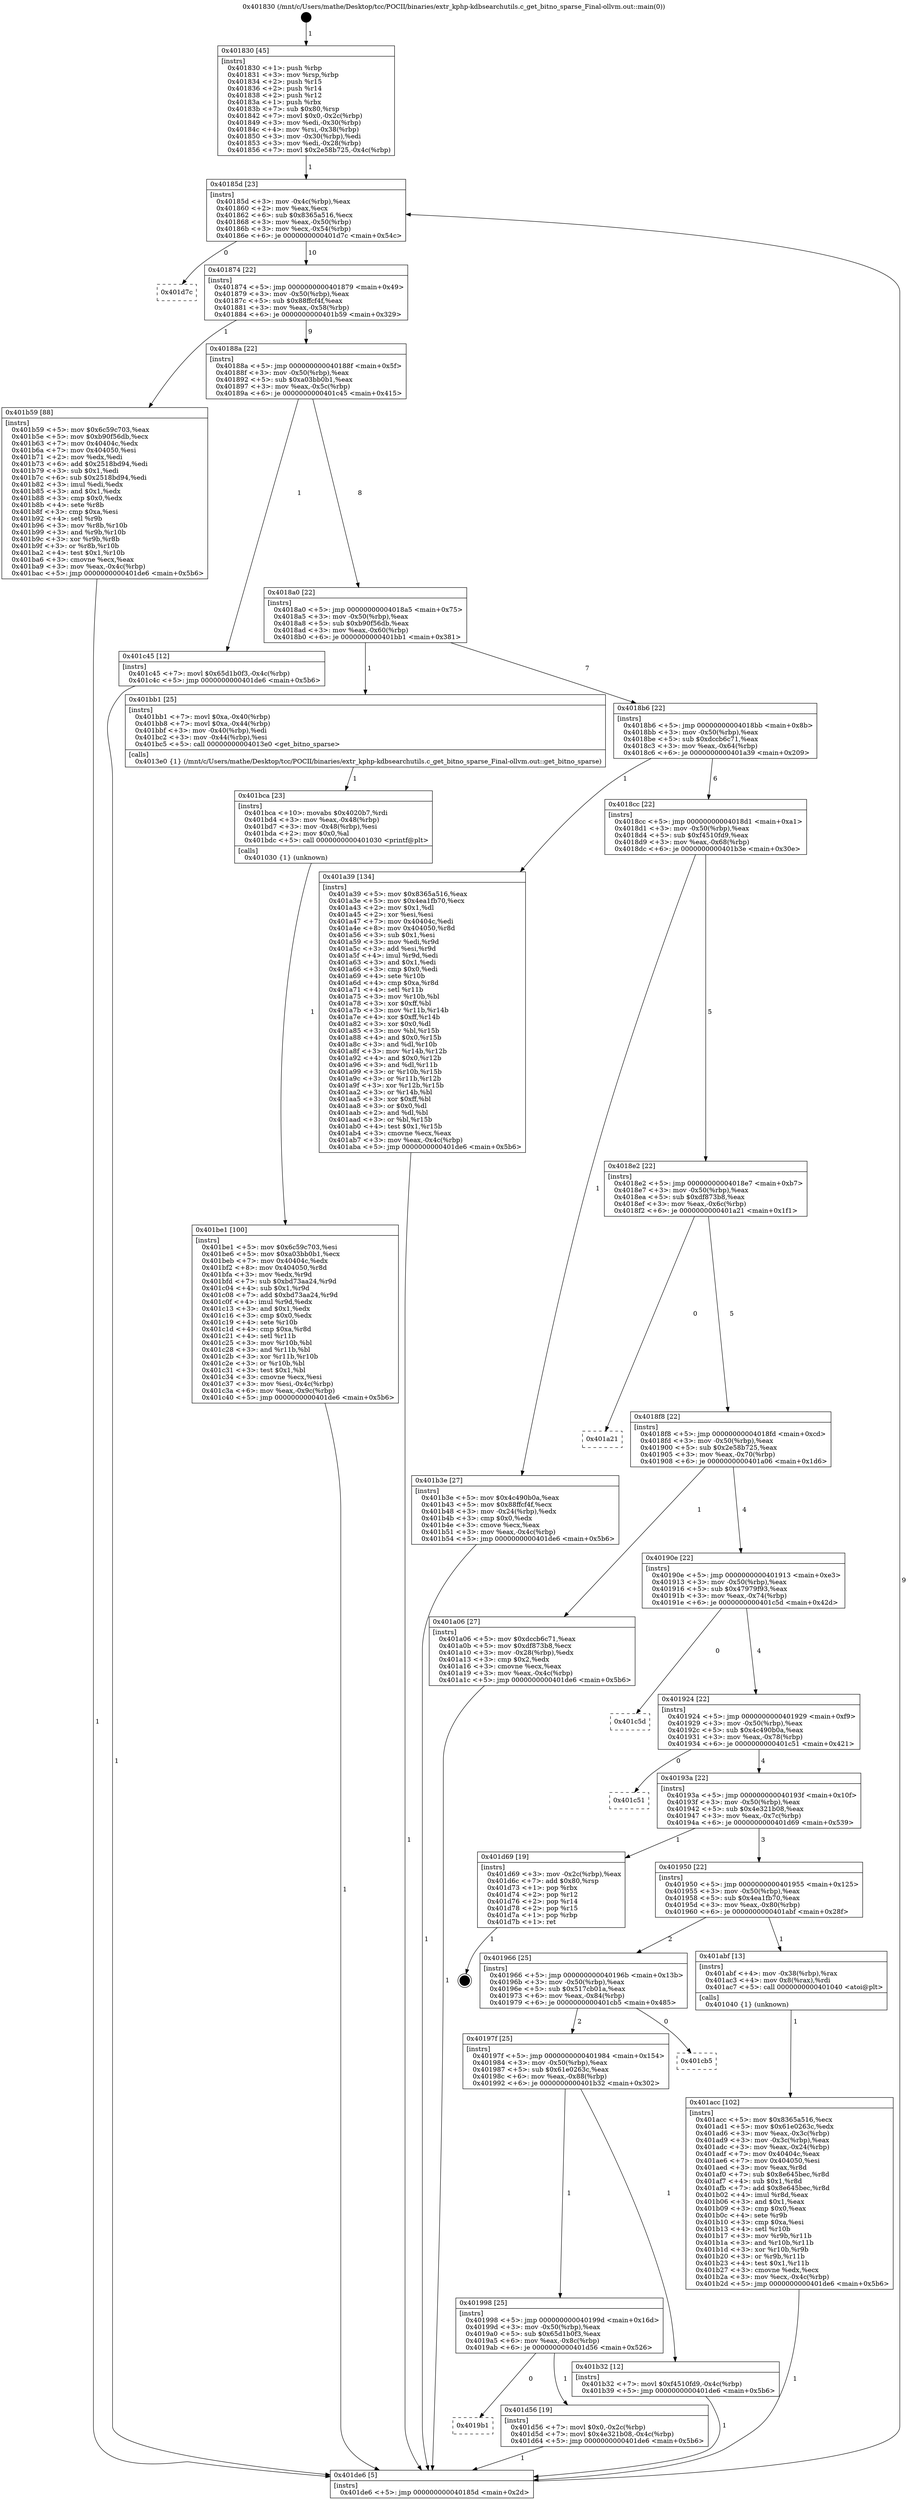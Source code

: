 digraph "0x401830" {
  label = "0x401830 (/mnt/c/Users/mathe/Desktop/tcc/POCII/binaries/extr_kphp-kdbsearchutils.c_get_bitno_sparse_Final-ollvm.out::main(0))"
  labelloc = "t"
  node[shape=record]

  Entry [label="",width=0.3,height=0.3,shape=circle,fillcolor=black,style=filled]
  "0x40185d" [label="{
     0x40185d [23]\l
     | [instrs]\l
     &nbsp;&nbsp;0x40185d \<+3\>: mov -0x4c(%rbp),%eax\l
     &nbsp;&nbsp;0x401860 \<+2\>: mov %eax,%ecx\l
     &nbsp;&nbsp;0x401862 \<+6\>: sub $0x8365a516,%ecx\l
     &nbsp;&nbsp;0x401868 \<+3\>: mov %eax,-0x50(%rbp)\l
     &nbsp;&nbsp;0x40186b \<+3\>: mov %ecx,-0x54(%rbp)\l
     &nbsp;&nbsp;0x40186e \<+6\>: je 0000000000401d7c \<main+0x54c\>\l
  }"]
  "0x401d7c" [label="{
     0x401d7c\l
  }", style=dashed]
  "0x401874" [label="{
     0x401874 [22]\l
     | [instrs]\l
     &nbsp;&nbsp;0x401874 \<+5\>: jmp 0000000000401879 \<main+0x49\>\l
     &nbsp;&nbsp;0x401879 \<+3\>: mov -0x50(%rbp),%eax\l
     &nbsp;&nbsp;0x40187c \<+5\>: sub $0x88ffcf4f,%eax\l
     &nbsp;&nbsp;0x401881 \<+3\>: mov %eax,-0x58(%rbp)\l
     &nbsp;&nbsp;0x401884 \<+6\>: je 0000000000401b59 \<main+0x329\>\l
  }"]
  Exit [label="",width=0.3,height=0.3,shape=circle,fillcolor=black,style=filled,peripheries=2]
  "0x401b59" [label="{
     0x401b59 [88]\l
     | [instrs]\l
     &nbsp;&nbsp;0x401b59 \<+5\>: mov $0x6c59c703,%eax\l
     &nbsp;&nbsp;0x401b5e \<+5\>: mov $0xb90f56db,%ecx\l
     &nbsp;&nbsp;0x401b63 \<+7\>: mov 0x40404c,%edx\l
     &nbsp;&nbsp;0x401b6a \<+7\>: mov 0x404050,%esi\l
     &nbsp;&nbsp;0x401b71 \<+2\>: mov %edx,%edi\l
     &nbsp;&nbsp;0x401b73 \<+6\>: add $0x2518bd94,%edi\l
     &nbsp;&nbsp;0x401b79 \<+3\>: sub $0x1,%edi\l
     &nbsp;&nbsp;0x401b7c \<+6\>: sub $0x2518bd94,%edi\l
     &nbsp;&nbsp;0x401b82 \<+3\>: imul %edi,%edx\l
     &nbsp;&nbsp;0x401b85 \<+3\>: and $0x1,%edx\l
     &nbsp;&nbsp;0x401b88 \<+3\>: cmp $0x0,%edx\l
     &nbsp;&nbsp;0x401b8b \<+4\>: sete %r8b\l
     &nbsp;&nbsp;0x401b8f \<+3\>: cmp $0xa,%esi\l
     &nbsp;&nbsp;0x401b92 \<+4\>: setl %r9b\l
     &nbsp;&nbsp;0x401b96 \<+3\>: mov %r8b,%r10b\l
     &nbsp;&nbsp;0x401b99 \<+3\>: and %r9b,%r10b\l
     &nbsp;&nbsp;0x401b9c \<+3\>: xor %r9b,%r8b\l
     &nbsp;&nbsp;0x401b9f \<+3\>: or %r8b,%r10b\l
     &nbsp;&nbsp;0x401ba2 \<+4\>: test $0x1,%r10b\l
     &nbsp;&nbsp;0x401ba6 \<+3\>: cmovne %ecx,%eax\l
     &nbsp;&nbsp;0x401ba9 \<+3\>: mov %eax,-0x4c(%rbp)\l
     &nbsp;&nbsp;0x401bac \<+5\>: jmp 0000000000401de6 \<main+0x5b6\>\l
  }"]
  "0x40188a" [label="{
     0x40188a [22]\l
     | [instrs]\l
     &nbsp;&nbsp;0x40188a \<+5\>: jmp 000000000040188f \<main+0x5f\>\l
     &nbsp;&nbsp;0x40188f \<+3\>: mov -0x50(%rbp),%eax\l
     &nbsp;&nbsp;0x401892 \<+5\>: sub $0xa03bb0b1,%eax\l
     &nbsp;&nbsp;0x401897 \<+3\>: mov %eax,-0x5c(%rbp)\l
     &nbsp;&nbsp;0x40189a \<+6\>: je 0000000000401c45 \<main+0x415\>\l
  }"]
  "0x4019b1" [label="{
     0x4019b1\l
  }", style=dashed]
  "0x401c45" [label="{
     0x401c45 [12]\l
     | [instrs]\l
     &nbsp;&nbsp;0x401c45 \<+7\>: movl $0x65d1b0f3,-0x4c(%rbp)\l
     &nbsp;&nbsp;0x401c4c \<+5\>: jmp 0000000000401de6 \<main+0x5b6\>\l
  }"]
  "0x4018a0" [label="{
     0x4018a0 [22]\l
     | [instrs]\l
     &nbsp;&nbsp;0x4018a0 \<+5\>: jmp 00000000004018a5 \<main+0x75\>\l
     &nbsp;&nbsp;0x4018a5 \<+3\>: mov -0x50(%rbp),%eax\l
     &nbsp;&nbsp;0x4018a8 \<+5\>: sub $0xb90f56db,%eax\l
     &nbsp;&nbsp;0x4018ad \<+3\>: mov %eax,-0x60(%rbp)\l
     &nbsp;&nbsp;0x4018b0 \<+6\>: je 0000000000401bb1 \<main+0x381\>\l
  }"]
  "0x401d56" [label="{
     0x401d56 [19]\l
     | [instrs]\l
     &nbsp;&nbsp;0x401d56 \<+7\>: movl $0x0,-0x2c(%rbp)\l
     &nbsp;&nbsp;0x401d5d \<+7\>: movl $0x4e321b08,-0x4c(%rbp)\l
     &nbsp;&nbsp;0x401d64 \<+5\>: jmp 0000000000401de6 \<main+0x5b6\>\l
  }"]
  "0x401bb1" [label="{
     0x401bb1 [25]\l
     | [instrs]\l
     &nbsp;&nbsp;0x401bb1 \<+7\>: movl $0xa,-0x40(%rbp)\l
     &nbsp;&nbsp;0x401bb8 \<+7\>: movl $0xa,-0x44(%rbp)\l
     &nbsp;&nbsp;0x401bbf \<+3\>: mov -0x40(%rbp),%edi\l
     &nbsp;&nbsp;0x401bc2 \<+3\>: mov -0x44(%rbp),%esi\l
     &nbsp;&nbsp;0x401bc5 \<+5\>: call 00000000004013e0 \<get_bitno_sparse\>\l
     | [calls]\l
     &nbsp;&nbsp;0x4013e0 \{1\} (/mnt/c/Users/mathe/Desktop/tcc/POCII/binaries/extr_kphp-kdbsearchutils.c_get_bitno_sparse_Final-ollvm.out::get_bitno_sparse)\l
  }"]
  "0x4018b6" [label="{
     0x4018b6 [22]\l
     | [instrs]\l
     &nbsp;&nbsp;0x4018b6 \<+5\>: jmp 00000000004018bb \<main+0x8b\>\l
     &nbsp;&nbsp;0x4018bb \<+3\>: mov -0x50(%rbp),%eax\l
     &nbsp;&nbsp;0x4018be \<+5\>: sub $0xdccb6c71,%eax\l
     &nbsp;&nbsp;0x4018c3 \<+3\>: mov %eax,-0x64(%rbp)\l
     &nbsp;&nbsp;0x4018c6 \<+6\>: je 0000000000401a39 \<main+0x209\>\l
  }"]
  "0x401be1" [label="{
     0x401be1 [100]\l
     | [instrs]\l
     &nbsp;&nbsp;0x401be1 \<+5\>: mov $0x6c59c703,%esi\l
     &nbsp;&nbsp;0x401be6 \<+5\>: mov $0xa03bb0b1,%ecx\l
     &nbsp;&nbsp;0x401beb \<+7\>: mov 0x40404c,%edx\l
     &nbsp;&nbsp;0x401bf2 \<+8\>: mov 0x404050,%r8d\l
     &nbsp;&nbsp;0x401bfa \<+3\>: mov %edx,%r9d\l
     &nbsp;&nbsp;0x401bfd \<+7\>: sub $0xbd73aa24,%r9d\l
     &nbsp;&nbsp;0x401c04 \<+4\>: sub $0x1,%r9d\l
     &nbsp;&nbsp;0x401c08 \<+7\>: add $0xbd73aa24,%r9d\l
     &nbsp;&nbsp;0x401c0f \<+4\>: imul %r9d,%edx\l
     &nbsp;&nbsp;0x401c13 \<+3\>: and $0x1,%edx\l
     &nbsp;&nbsp;0x401c16 \<+3\>: cmp $0x0,%edx\l
     &nbsp;&nbsp;0x401c19 \<+4\>: sete %r10b\l
     &nbsp;&nbsp;0x401c1d \<+4\>: cmp $0xa,%r8d\l
     &nbsp;&nbsp;0x401c21 \<+4\>: setl %r11b\l
     &nbsp;&nbsp;0x401c25 \<+3\>: mov %r10b,%bl\l
     &nbsp;&nbsp;0x401c28 \<+3\>: and %r11b,%bl\l
     &nbsp;&nbsp;0x401c2b \<+3\>: xor %r11b,%r10b\l
     &nbsp;&nbsp;0x401c2e \<+3\>: or %r10b,%bl\l
     &nbsp;&nbsp;0x401c31 \<+3\>: test $0x1,%bl\l
     &nbsp;&nbsp;0x401c34 \<+3\>: cmovne %ecx,%esi\l
     &nbsp;&nbsp;0x401c37 \<+3\>: mov %esi,-0x4c(%rbp)\l
     &nbsp;&nbsp;0x401c3a \<+6\>: mov %eax,-0x9c(%rbp)\l
     &nbsp;&nbsp;0x401c40 \<+5\>: jmp 0000000000401de6 \<main+0x5b6\>\l
  }"]
  "0x401a39" [label="{
     0x401a39 [134]\l
     | [instrs]\l
     &nbsp;&nbsp;0x401a39 \<+5\>: mov $0x8365a516,%eax\l
     &nbsp;&nbsp;0x401a3e \<+5\>: mov $0x4ea1fb70,%ecx\l
     &nbsp;&nbsp;0x401a43 \<+2\>: mov $0x1,%dl\l
     &nbsp;&nbsp;0x401a45 \<+2\>: xor %esi,%esi\l
     &nbsp;&nbsp;0x401a47 \<+7\>: mov 0x40404c,%edi\l
     &nbsp;&nbsp;0x401a4e \<+8\>: mov 0x404050,%r8d\l
     &nbsp;&nbsp;0x401a56 \<+3\>: sub $0x1,%esi\l
     &nbsp;&nbsp;0x401a59 \<+3\>: mov %edi,%r9d\l
     &nbsp;&nbsp;0x401a5c \<+3\>: add %esi,%r9d\l
     &nbsp;&nbsp;0x401a5f \<+4\>: imul %r9d,%edi\l
     &nbsp;&nbsp;0x401a63 \<+3\>: and $0x1,%edi\l
     &nbsp;&nbsp;0x401a66 \<+3\>: cmp $0x0,%edi\l
     &nbsp;&nbsp;0x401a69 \<+4\>: sete %r10b\l
     &nbsp;&nbsp;0x401a6d \<+4\>: cmp $0xa,%r8d\l
     &nbsp;&nbsp;0x401a71 \<+4\>: setl %r11b\l
     &nbsp;&nbsp;0x401a75 \<+3\>: mov %r10b,%bl\l
     &nbsp;&nbsp;0x401a78 \<+3\>: xor $0xff,%bl\l
     &nbsp;&nbsp;0x401a7b \<+3\>: mov %r11b,%r14b\l
     &nbsp;&nbsp;0x401a7e \<+4\>: xor $0xff,%r14b\l
     &nbsp;&nbsp;0x401a82 \<+3\>: xor $0x0,%dl\l
     &nbsp;&nbsp;0x401a85 \<+3\>: mov %bl,%r15b\l
     &nbsp;&nbsp;0x401a88 \<+4\>: and $0x0,%r15b\l
     &nbsp;&nbsp;0x401a8c \<+3\>: and %dl,%r10b\l
     &nbsp;&nbsp;0x401a8f \<+3\>: mov %r14b,%r12b\l
     &nbsp;&nbsp;0x401a92 \<+4\>: and $0x0,%r12b\l
     &nbsp;&nbsp;0x401a96 \<+3\>: and %dl,%r11b\l
     &nbsp;&nbsp;0x401a99 \<+3\>: or %r10b,%r15b\l
     &nbsp;&nbsp;0x401a9c \<+3\>: or %r11b,%r12b\l
     &nbsp;&nbsp;0x401a9f \<+3\>: xor %r12b,%r15b\l
     &nbsp;&nbsp;0x401aa2 \<+3\>: or %r14b,%bl\l
     &nbsp;&nbsp;0x401aa5 \<+3\>: xor $0xff,%bl\l
     &nbsp;&nbsp;0x401aa8 \<+3\>: or $0x0,%dl\l
     &nbsp;&nbsp;0x401aab \<+2\>: and %dl,%bl\l
     &nbsp;&nbsp;0x401aad \<+3\>: or %bl,%r15b\l
     &nbsp;&nbsp;0x401ab0 \<+4\>: test $0x1,%r15b\l
     &nbsp;&nbsp;0x401ab4 \<+3\>: cmovne %ecx,%eax\l
     &nbsp;&nbsp;0x401ab7 \<+3\>: mov %eax,-0x4c(%rbp)\l
     &nbsp;&nbsp;0x401aba \<+5\>: jmp 0000000000401de6 \<main+0x5b6\>\l
  }"]
  "0x4018cc" [label="{
     0x4018cc [22]\l
     | [instrs]\l
     &nbsp;&nbsp;0x4018cc \<+5\>: jmp 00000000004018d1 \<main+0xa1\>\l
     &nbsp;&nbsp;0x4018d1 \<+3\>: mov -0x50(%rbp),%eax\l
     &nbsp;&nbsp;0x4018d4 \<+5\>: sub $0xf4510fd9,%eax\l
     &nbsp;&nbsp;0x4018d9 \<+3\>: mov %eax,-0x68(%rbp)\l
     &nbsp;&nbsp;0x4018dc \<+6\>: je 0000000000401b3e \<main+0x30e\>\l
  }"]
  "0x401bca" [label="{
     0x401bca [23]\l
     | [instrs]\l
     &nbsp;&nbsp;0x401bca \<+10\>: movabs $0x4020b7,%rdi\l
     &nbsp;&nbsp;0x401bd4 \<+3\>: mov %eax,-0x48(%rbp)\l
     &nbsp;&nbsp;0x401bd7 \<+3\>: mov -0x48(%rbp),%esi\l
     &nbsp;&nbsp;0x401bda \<+2\>: mov $0x0,%al\l
     &nbsp;&nbsp;0x401bdc \<+5\>: call 0000000000401030 \<printf@plt\>\l
     | [calls]\l
     &nbsp;&nbsp;0x401030 \{1\} (unknown)\l
  }"]
  "0x401b3e" [label="{
     0x401b3e [27]\l
     | [instrs]\l
     &nbsp;&nbsp;0x401b3e \<+5\>: mov $0x4c490b0a,%eax\l
     &nbsp;&nbsp;0x401b43 \<+5\>: mov $0x88ffcf4f,%ecx\l
     &nbsp;&nbsp;0x401b48 \<+3\>: mov -0x24(%rbp),%edx\l
     &nbsp;&nbsp;0x401b4b \<+3\>: cmp $0x0,%edx\l
     &nbsp;&nbsp;0x401b4e \<+3\>: cmove %ecx,%eax\l
     &nbsp;&nbsp;0x401b51 \<+3\>: mov %eax,-0x4c(%rbp)\l
     &nbsp;&nbsp;0x401b54 \<+5\>: jmp 0000000000401de6 \<main+0x5b6\>\l
  }"]
  "0x4018e2" [label="{
     0x4018e2 [22]\l
     | [instrs]\l
     &nbsp;&nbsp;0x4018e2 \<+5\>: jmp 00000000004018e7 \<main+0xb7\>\l
     &nbsp;&nbsp;0x4018e7 \<+3\>: mov -0x50(%rbp),%eax\l
     &nbsp;&nbsp;0x4018ea \<+5\>: sub $0xdf873b8,%eax\l
     &nbsp;&nbsp;0x4018ef \<+3\>: mov %eax,-0x6c(%rbp)\l
     &nbsp;&nbsp;0x4018f2 \<+6\>: je 0000000000401a21 \<main+0x1f1\>\l
  }"]
  "0x401998" [label="{
     0x401998 [25]\l
     | [instrs]\l
     &nbsp;&nbsp;0x401998 \<+5\>: jmp 000000000040199d \<main+0x16d\>\l
     &nbsp;&nbsp;0x40199d \<+3\>: mov -0x50(%rbp),%eax\l
     &nbsp;&nbsp;0x4019a0 \<+5\>: sub $0x65d1b0f3,%eax\l
     &nbsp;&nbsp;0x4019a5 \<+6\>: mov %eax,-0x8c(%rbp)\l
     &nbsp;&nbsp;0x4019ab \<+6\>: je 0000000000401d56 \<main+0x526\>\l
  }"]
  "0x401a21" [label="{
     0x401a21\l
  }", style=dashed]
  "0x4018f8" [label="{
     0x4018f8 [22]\l
     | [instrs]\l
     &nbsp;&nbsp;0x4018f8 \<+5\>: jmp 00000000004018fd \<main+0xcd\>\l
     &nbsp;&nbsp;0x4018fd \<+3\>: mov -0x50(%rbp),%eax\l
     &nbsp;&nbsp;0x401900 \<+5\>: sub $0x2e58b725,%eax\l
     &nbsp;&nbsp;0x401905 \<+3\>: mov %eax,-0x70(%rbp)\l
     &nbsp;&nbsp;0x401908 \<+6\>: je 0000000000401a06 \<main+0x1d6\>\l
  }"]
  "0x401b32" [label="{
     0x401b32 [12]\l
     | [instrs]\l
     &nbsp;&nbsp;0x401b32 \<+7\>: movl $0xf4510fd9,-0x4c(%rbp)\l
     &nbsp;&nbsp;0x401b39 \<+5\>: jmp 0000000000401de6 \<main+0x5b6\>\l
  }"]
  "0x401a06" [label="{
     0x401a06 [27]\l
     | [instrs]\l
     &nbsp;&nbsp;0x401a06 \<+5\>: mov $0xdccb6c71,%eax\l
     &nbsp;&nbsp;0x401a0b \<+5\>: mov $0xdf873b8,%ecx\l
     &nbsp;&nbsp;0x401a10 \<+3\>: mov -0x28(%rbp),%edx\l
     &nbsp;&nbsp;0x401a13 \<+3\>: cmp $0x2,%edx\l
     &nbsp;&nbsp;0x401a16 \<+3\>: cmovne %ecx,%eax\l
     &nbsp;&nbsp;0x401a19 \<+3\>: mov %eax,-0x4c(%rbp)\l
     &nbsp;&nbsp;0x401a1c \<+5\>: jmp 0000000000401de6 \<main+0x5b6\>\l
  }"]
  "0x40190e" [label="{
     0x40190e [22]\l
     | [instrs]\l
     &nbsp;&nbsp;0x40190e \<+5\>: jmp 0000000000401913 \<main+0xe3\>\l
     &nbsp;&nbsp;0x401913 \<+3\>: mov -0x50(%rbp),%eax\l
     &nbsp;&nbsp;0x401916 \<+5\>: sub $0x47979f93,%eax\l
     &nbsp;&nbsp;0x40191b \<+3\>: mov %eax,-0x74(%rbp)\l
     &nbsp;&nbsp;0x40191e \<+6\>: je 0000000000401c5d \<main+0x42d\>\l
  }"]
  "0x401de6" [label="{
     0x401de6 [5]\l
     | [instrs]\l
     &nbsp;&nbsp;0x401de6 \<+5\>: jmp 000000000040185d \<main+0x2d\>\l
  }"]
  "0x401830" [label="{
     0x401830 [45]\l
     | [instrs]\l
     &nbsp;&nbsp;0x401830 \<+1\>: push %rbp\l
     &nbsp;&nbsp;0x401831 \<+3\>: mov %rsp,%rbp\l
     &nbsp;&nbsp;0x401834 \<+2\>: push %r15\l
     &nbsp;&nbsp;0x401836 \<+2\>: push %r14\l
     &nbsp;&nbsp;0x401838 \<+2\>: push %r12\l
     &nbsp;&nbsp;0x40183a \<+1\>: push %rbx\l
     &nbsp;&nbsp;0x40183b \<+7\>: sub $0x80,%rsp\l
     &nbsp;&nbsp;0x401842 \<+7\>: movl $0x0,-0x2c(%rbp)\l
     &nbsp;&nbsp;0x401849 \<+3\>: mov %edi,-0x30(%rbp)\l
     &nbsp;&nbsp;0x40184c \<+4\>: mov %rsi,-0x38(%rbp)\l
     &nbsp;&nbsp;0x401850 \<+3\>: mov -0x30(%rbp),%edi\l
     &nbsp;&nbsp;0x401853 \<+3\>: mov %edi,-0x28(%rbp)\l
     &nbsp;&nbsp;0x401856 \<+7\>: movl $0x2e58b725,-0x4c(%rbp)\l
  }"]
  "0x40197f" [label="{
     0x40197f [25]\l
     | [instrs]\l
     &nbsp;&nbsp;0x40197f \<+5\>: jmp 0000000000401984 \<main+0x154\>\l
     &nbsp;&nbsp;0x401984 \<+3\>: mov -0x50(%rbp),%eax\l
     &nbsp;&nbsp;0x401987 \<+5\>: sub $0x61e0263c,%eax\l
     &nbsp;&nbsp;0x40198c \<+6\>: mov %eax,-0x88(%rbp)\l
     &nbsp;&nbsp;0x401992 \<+6\>: je 0000000000401b32 \<main+0x302\>\l
  }"]
  "0x401c5d" [label="{
     0x401c5d\l
  }", style=dashed]
  "0x401924" [label="{
     0x401924 [22]\l
     | [instrs]\l
     &nbsp;&nbsp;0x401924 \<+5\>: jmp 0000000000401929 \<main+0xf9\>\l
     &nbsp;&nbsp;0x401929 \<+3\>: mov -0x50(%rbp),%eax\l
     &nbsp;&nbsp;0x40192c \<+5\>: sub $0x4c490b0a,%eax\l
     &nbsp;&nbsp;0x401931 \<+3\>: mov %eax,-0x78(%rbp)\l
     &nbsp;&nbsp;0x401934 \<+6\>: je 0000000000401c51 \<main+0x421\>\l
  }"]
  "0x401cb5" [label="{
     0x401cb5\l
  }", style=dashed]
  "0x401c51" [label="{
     0x401c51\l
  }", style=dashed]
  "0x40193a" [label="{
     0x40193a [22]\l
     | [instrs]\l
     &nbsp;&nbsp;0x40193a \<+5\>: jmp 000000000040193f \<main+0x10f\>\l
     &nbsp;&nbsp;0x40193f \<+3\>: mov -0x50(%rbp),%eax\l
     &nbsp;&nbsp;0x401942 \<+5\>: sub $0x4e321b08,%eax\l
     &nbsp;&nbsp;0x401947 \<+3\>: mov %eax,-0x7c(%rbp)\l
     &nbsp;&nbsp;0x40194a \<+6\>: je 0000000000401d69 \<main+0x539\>\l
  }"]
  "0x401acc" [label="{
     0x401acc [102]\l
     | [instrs]\l
     &nbsp;&nbsp;0x401acc \<+5\>: mov $0x8365a516,%ecx\l
     &nbsp;&nbsp;0x401ad1 \<+5\>: mov $0x61e0263c,%edx\l
     &nbsp;&nbsp;0x401ad6 \<+3\>: mov %eax,-0x3c(%rbp)\l
     &nbsp;&nbsp;0x401ad9 \<+3\>: mov -0x3c(%rbp),%eax\l
     &nbsp;&nbsp;0x401adc \<+3\>: mov %eax,-0x24(%rbp)\l
     &nbsp;&nbsp;0x401adf \<+7\>: mov 0x40404c,%eax\l
     &nbsp;&nbsp;0x401ae6 \<+7\>: mov 0x404050,%esi\l
     &nbsp;&nbsp;0x401aed \<+3\>: mov %eax,%r8d\l
     &nbsp;&nbsp;0x401af0 \<+7\>: sub $0x8e645bec,%r8d\l
     &nbsp;&nbsp;0x401af7 \<+4\>: sub $0x1,%r8d\l
     &nbsp;&nbsp;0x401afb \<+7\>: add $0x8e645bec,%r8d\l
     &nbsp;&nbsp;0x401b02 \<+4\>: imul %r8d,%eax\l
     &nbsp;&nbsp;0x401b06 \<+3\>: and $0x1,%eax\l
     &nbsp;&nbsp;0x401b09 \<+3\>: cmp $0x0,%eax\l
     &nbsp;&nbsp;0x401b0c \<+4\>: sete %r9b\l
     &nbsp;&nbsp;0x401b10 \<+3\>: cmp $0xa,%esi\l
     &nbsp;&nbsp;0x401b13 \<+4\>: setl %r10b\l
     &nbsp;&nbsp;0x401b17 \<+3\>: mov %r9b,%r11b\l
     &nbsp;&nbsp;0x401b1a \<+3\>: and %r10b,%r11b\l
     &nbsp;&nbsp;0x401b1d \<+3\>: xor %r10b,%r9b\l
     &nbsp;&nbsp;0x401b20 \<+3\>: or %r9b,%r11b\l
     &nbsp;&nbsp;0x401b23 \<+4\>: test $0x1,%r11b\l
     &nbsp;&nbsp;0x401b27 \<+3\>: cmovne %edx,%ecx\l
     &nbsp;&nbsp;0x401b2a \<+3\>: mov %ecx,-0x4c(%rbp)\l
     &nbsp;&nbsp;0x401b2d \<+5\>: jmp 0000000000401de6 \<main+0x5b6\>\l
  }"]
  "0x401d69" [label="{
     0x401d69 [19]\l
     | [instrs]\l
     &nbsp;&nbsp;0x401d69 \<+3\>: mov -0x2c(%rbp),%eax\l
     &nbsp;&nbsp;0x401d6c \<+7\>: add $0x80,%rsp\l
     &nbsp;&nbsp;0x401d73 \<+1\>: pop %rbx\l
     &nbsp;&nbsp;0x401d74 \<+2\>: pop %r12\l
     &nbsp;&nbsp;0x401d76 \<+2\>: pop %r14\l
     &nbsp;&nbsp;0x401d78 \<+2\>: pop %r15\l
     &nbsp;&nbsp;0x401d7a \<+1\>: pop %rbp\l
     &nbsp;&nbsp;0x401d7b \<+1\>: ret\l
  }"]
  "0x401950" [label="{
     0x401950 [22]\l
     | [instrs]\l
     &nbsp;&nbsp;0x401950 \<+5\>: jmp 0000000000401955 \<main+0x125\>\l
     &nbsp;&nbsp;0x401955 \<+3\>: mov -0x50(%rbp),%eax\l
     &nbsp;&nbsp;0x401958 \<+5\>: sub $0x4ea1fb70,%eax\l
     &nbsp;&nbsp;0x40195d \<+3\>: mov %eax,-0x80(%rbp)\l
     &nbsp;&nbsp;0x401960 \<+6\>: je 0000000000401abf \<main+0x28f\>\l
  }"]
  "0x401966" [label="{
     0x401966 [25]\l
     | [instrs]\l
     &nbsp;&nbsp;0x401966 \<+5\>: jmp 000000000040196b \<main+0x13b\>\l
     &nbsp;&nbsp;0x40196b \<+3\>: mov -0x50(%rbp),%eax\l
     &nbsp;&nbsp;0x40196e \<+5\>: sub $0x517cb01a,%eax\l
     &nbsp;&nbsp;0x401973 \<+6\>: mov %eax,-0x84(%rbp)\l
     &nbsp;&nbsp;0x401979 \<+6\>: je 0000000000401cb5 \<main+0x485\>\l
  }"]
  "0x401abf" [label="{
     0x401abf [13]\l
     | [instrs]\l
     &nbsp;&nbsp;0x401abf \<+4\>: mov -0x38(%rbp),%rax\l
     &nbsp;&nbsp;0x401ac3 \<+4\>: mov 0x8(%rax),%rdi\l
     &nbsp;&nbsp;0x401ac7 \<+5\>: call 0000000000401040 \<atoi@plt\>\l
     | [calls]\l
     &nbsp;&nbsp;0x401040 \{1\} (unknown)\l
  }"]
  Entry -> "0x401830" [label=" 1"]
  "0x40185d" -> "0x401d7c" [label=" 0"]
  "0x40185d" -> "0x401874" [label=" 10"]
  "0x401d69" -> Exit [label=" 1"]
  "0x401874" -> "0x401b59" [label=" 1"]
  "0x401874" -> "0x40188a" [label=" 9"]
  "0x401d56" -> "0x401de6" [label=" 1"]
  "0x40188a" -> "0x401c45" [label=" 1"]
  "0x40188a" -> "0x4018a0" [label=" 8"]
  "0x401998" -> "0x4019b1" [label=" 0"]
  "0x4018a0" -> "0x401bb1" [label=" 1"]
  "0x4018a0" -> "0x4018b6" [label=" 7"]
  "0x401998" -> "0x401d56" [label=" 1"]
  "0x4018b6" -> "0x401a39" [label=" 1"]
  "0x4018b6" -> "0x4018cc" [label=" 6"]
  "0x401c45" -> "0x401de6" [label=" 1"]
  "0x4018cc" -> "0x401b3e" [label=" 1"]
  "0x4018cc" -> "0x4018e2" [label=" 5"]
  "0x401be1" -> "0x401de6" [label=" 1"]
  "0x4018e2" -> "0x401a21" [label=" 0"]
  "0x4018e2" -> "0x4018f8" [label=" 5"]
  "0x401bca" -> "0x401be1" [label=" 1"]
  "0x4018f8" -> "0x401a06" [label=" 1"]
  "0x4018f8" -> "0x40190e" [label=" 4"]
  "0x401a06" -> "0x401de6" [label=" 1"]
  "0x401830" -> "0x40185d" [label=" 1"]
  "0x401de6" -> "0x40185d" [label=" 9"]
  "0x401a39" -> "0x401de6" [label=" 1"]
  "0x401bb1" -> "0x401bca" [label=" 1"]
  "0x40190e" -> "0x401c5d" [label=" 0"]
  "0x40190e" -> "0x401924" [label=" 4"]
  "0x401b3e" -> "0x401de6" [label=" 1"]
  "0x401924" -> "0x401c51" [label=" 0"]
  "0x401924" -> "0x40193a" [label=" 4"]
  "0x401b32" -> "0x401de6" [label=" 1"]
  "0x40193a" -> "0x401d69" [label=" 1"]
  "0x40193a" -> "0x401950" [label=" 3"]
  "0x40197f" -> "0x401b32" [label=" 1"]
  "0x401950" -> "0x401abf" [label=" 1"]
  "0x401950" -> "0x401966" [label=" 2"]
  "0x401abf" -> "0x401acc" [label=" 1"]
  "0x401acc" -> "0x401de6" [label=" 1"]
  "0x40197f" -> "0x401998" [label=" 1"]
  "0x401966" -> "0x401cb5" [label=" 0"]
  "0x401966" -> "0x40197f" [label=" 2"]
  "0x401b59" -> "0x401de6" [label=" 1"]
}

